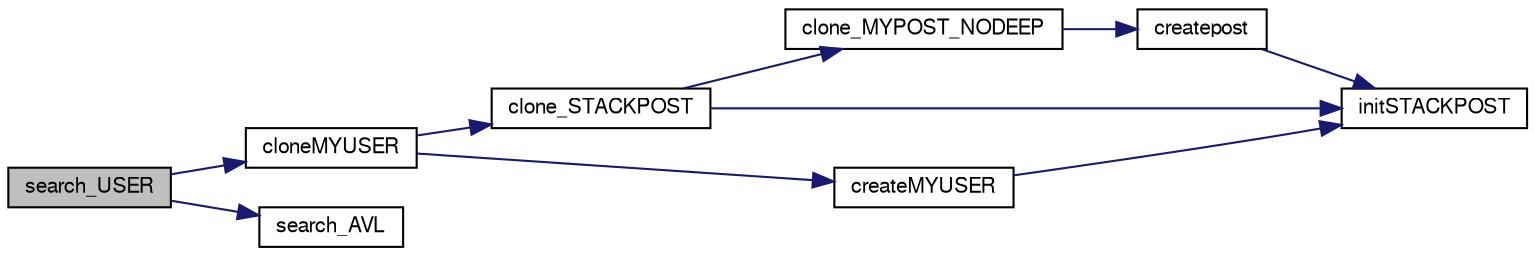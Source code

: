 digraph "search_USER"
{
  edge [fontname="FreeSans",fontsize="10",labelfontname="FreeSans",labelfontsize="10"];
  node [fontname="FreeSans",fontsize="10",shape=record];
  rankdir="LR";
  Node1 [label="search_USER",height=0.2,width=0.4,color="black", fillcolor="grey75", style="filled", fontcolor="black"];
  Node1 -> Node2 [color="midnightblue",fontsize="10",style="solid",fontname="FreeSans"];
  Node2 [label="cloneMYUSER",height=0.2,width=0.4,color="black", fillcolor="white", style="filled",URL="$myuser_8c.html#a6d00e57a87f5caca4d8fc1f16653f485",tooltip="Função que clona um user. "];
  Node2 -> Node3 [color="midnightblue",fontsize="10",style="solid",fontname="FreeSans"];
  Node3 [label="clone_STACKPOST",height=0.2,width=0.4,color="black", fillcolor="white", style="filled",URL="$mypost_8c.html#afffc91de20d84043a601037df1424c00",tooltip="Função que clona uma STACKPOST. "];
  Node3 -> Node4 [color="midnightblue",fontsize="10",style="solid",fontname="FreeSans"];
  Node4 [label="clone_MYPOST_NODEEP",height=0.2,width=0.4,color="black", fillcolor="white", style="filled",URL="$mypost_8c.html#a85ab9cdb786f099706850b447b715b7b",tooltip="Função que produz o clone de um post sem profundidade. "];
  Node4 -> Node5 [color="midnightblue",fontsize="10",style="solid",fontname="FreeSans"];
  Node5 [label="createpost",height=0.2,width=0.4,color="black", fillcolor="white", style="filled",URL="$mypost_8c.html#a226bc0c43835f1b4ced9d34f295ddbc6",tooltip="Função que inicializa a (nossa) representação de um post na memória. "];
  Node5 -> Node6 [color="midnightblue",fontsize="10",style="solid",fontname="FreeSans"];
  Node6 [label="initSTACKPOST",height=0.2,width=0.4,color="black", fillcolor="white", style="filled",URL="$mypost_8c.html#ac441cbdcf1391689526aba31a5e5aae9",tooltip="Função que inicializa um stackpost. "];
  Node3 -> Node6 [color="midnightblue",fontsize="10",style="solid",fontname="FreeSans"];
  Node2 -> Node7 [color="midnightblue",fontsize="10",style="solid",fontname="FreeSans"];
  Node7 [label="createMYUSER",height=0.2,width=0.4,color="black", fillcolor="white", style="filled",URL="$myuser_8c.html#accd6026eed60ad74ffe1dca295541e13",tooltip="Função que aloca memória para um user. "];
  Node7 -> Node6 [color="midnightblue",fontsize="10",style="solid",fontname="FreeSans"];
  Node1 -> Node8 [color="midnightblue",fontsize="10",style="solid",fontname="FreeSans"];
  Node8 [label="search_AVL",height=0.2,width=0.4,color="black", fillcolor="white", style="filled",URL="$mytree_8c.html#aa4afa2c50dd5ec034929cac768d520db",tooltip="Função que procura um elemento na árvore. "];
}
